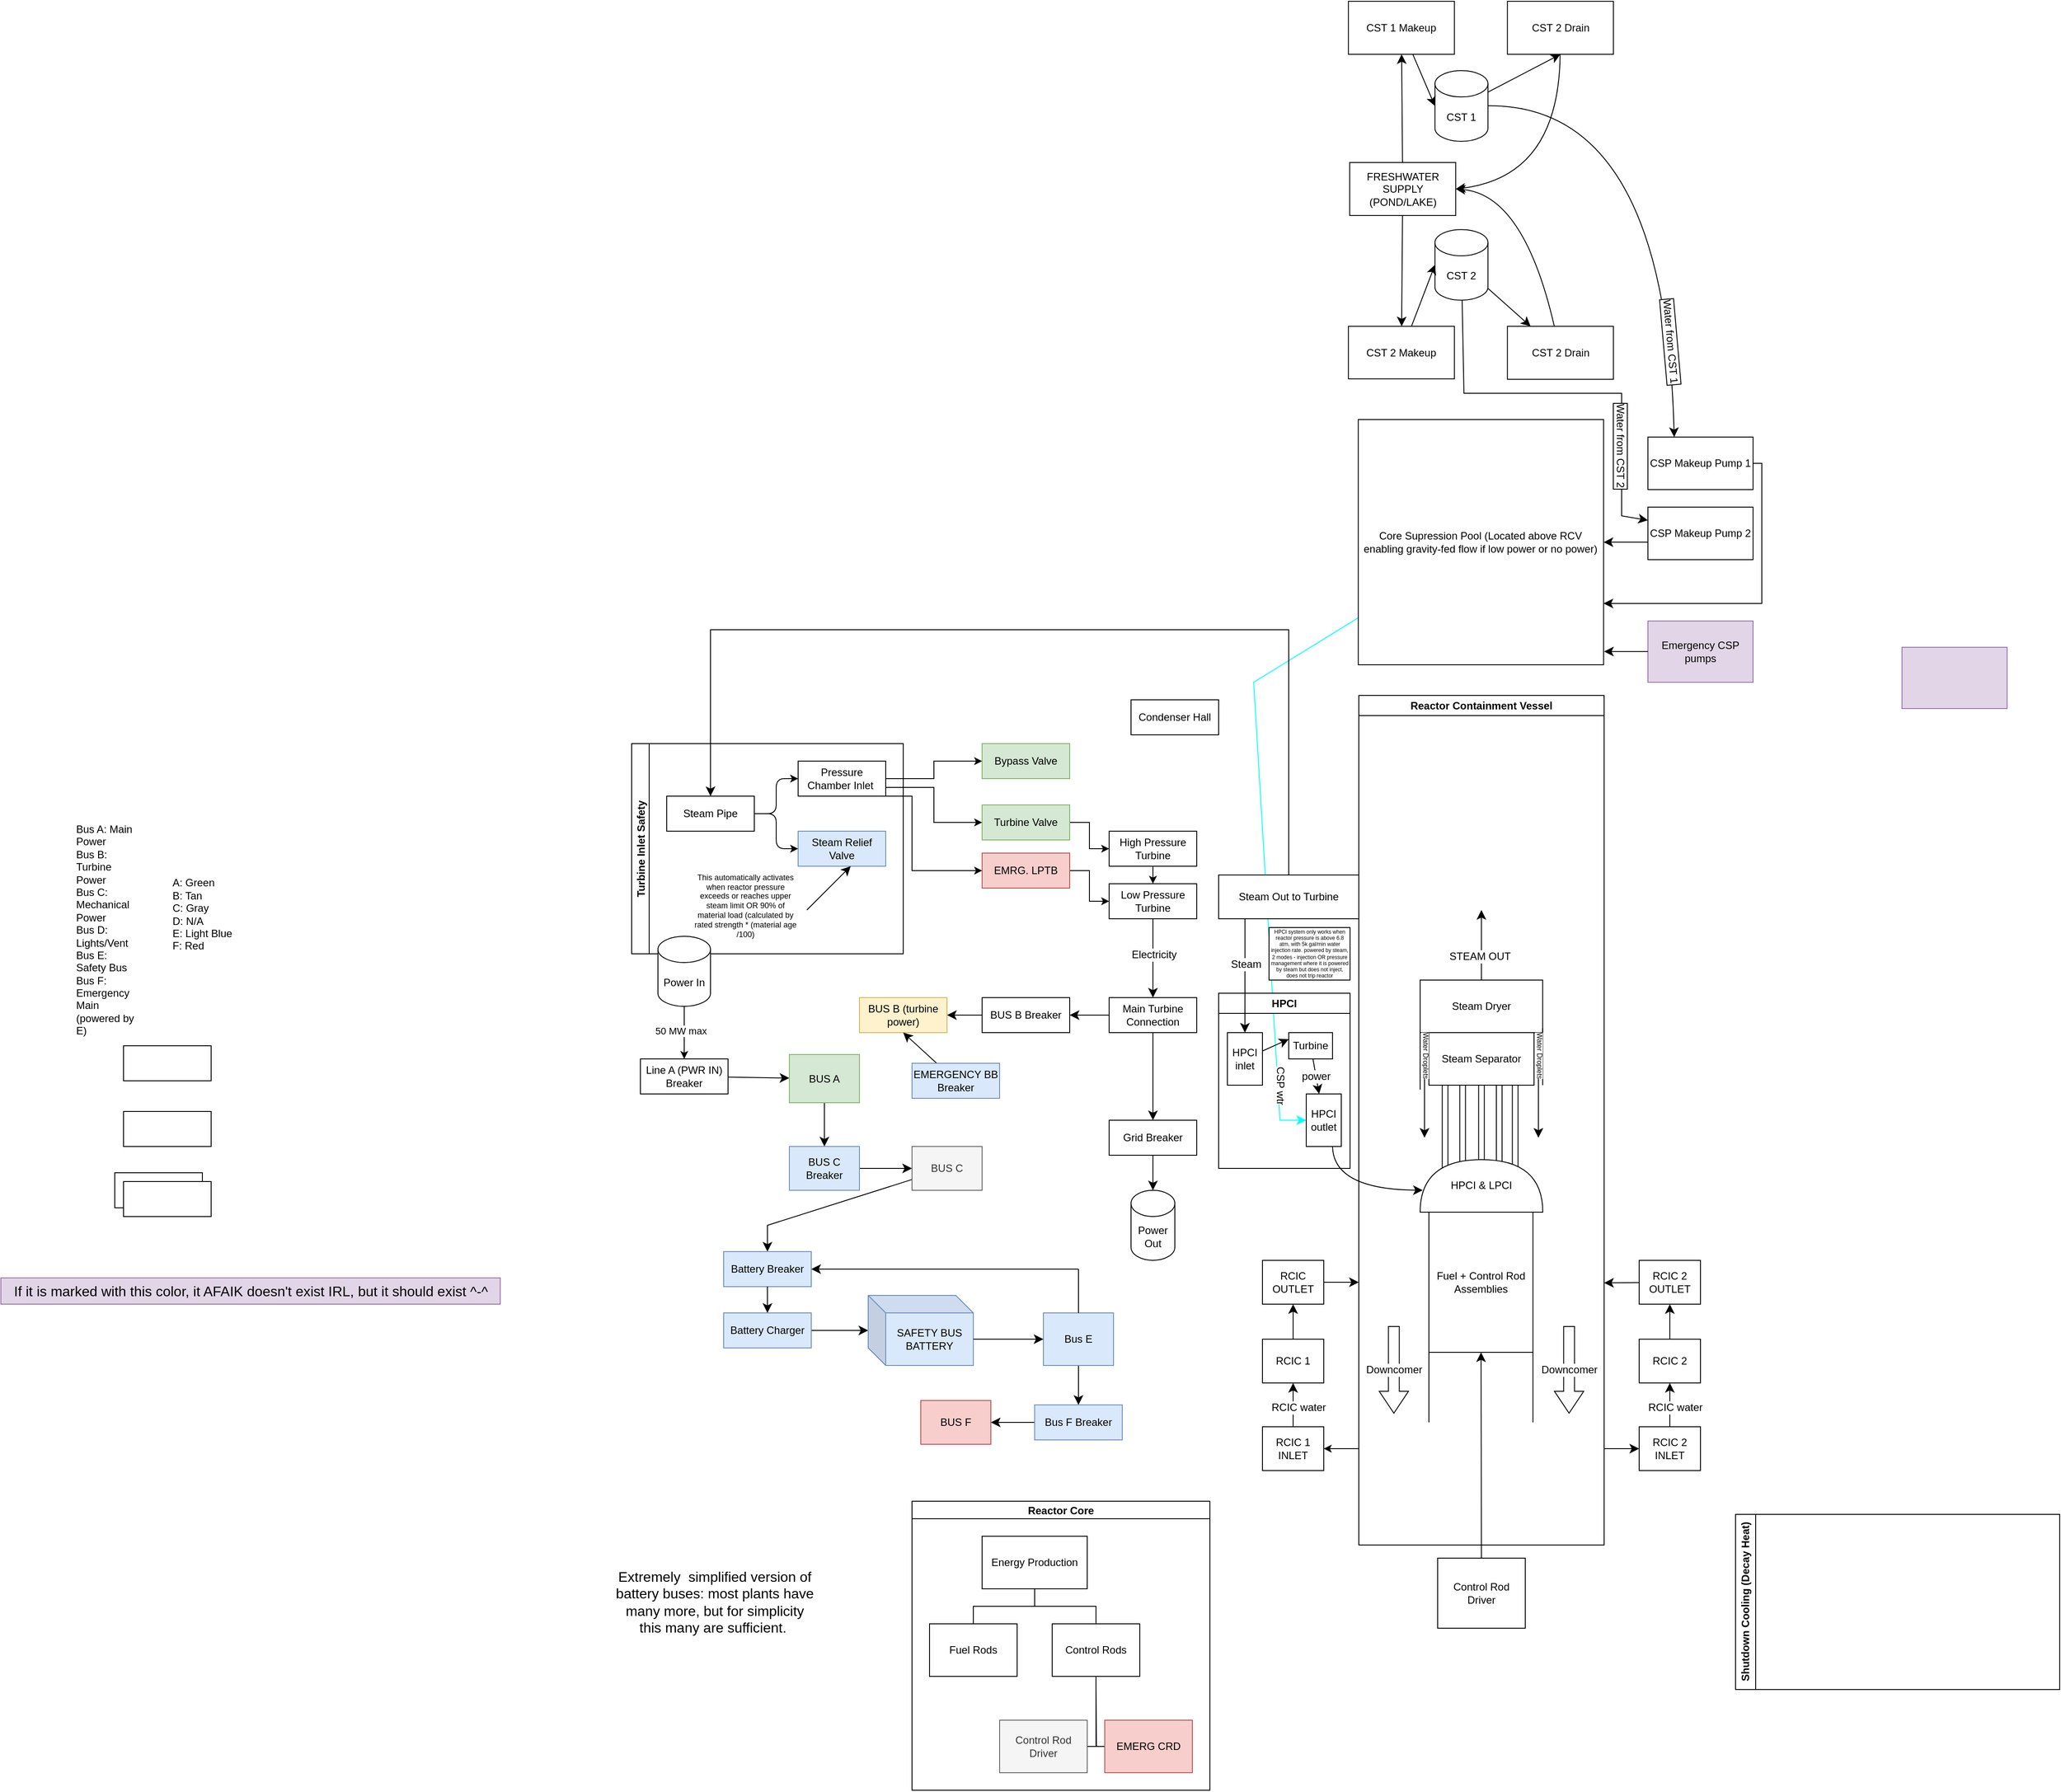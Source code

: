 <mxfile version="26.0.16" pages="3">
  <diagram name="Main Reactor Diagram" id="zCzkAe-QQenKXRkLdghB">
    <mxGraphModel dx="768" dy="1735" grid="1" gridSize="10" guides="1" tooltips="1" connect="1" arrows="1" fold="1" page="1" pageScale="1" pageWidth="850" pageHeight="1100" math="0" shadow="0">
      <root>
        <mxCell id="0" />
        <mxCell id="1" parent="0" />
        <mxCell id="KEScihgmW8gV4-IKPjgC-131" value="CSP wtr" style="edgeStyle=none;curved=0;rounded=0;orthogonalLoop=1;jettySize=auto;html=1;fontSize=12;startSize=8;endSize=8;entryX=0;entryY=0.5;entryDx=0;entryDy=0;textDirection=vertical-lr;strokeColor=#00FFFF;" parent="1" source="KEScihgmW8gV4-IKPjgC-120" target="KEScihgmW8gV4-IKPjgC-59" edge="1">
          <mxGeometry x="0.792" y="2" relative="1" as="geometry">
            <mxPoint x="1490" y="640" as="targetPoint" />
            <Array as="points">
              <mxPoint x="1440" y="140" />
              <mxPoint x="1470" y="640" />
            </Array>
            <mxPoint as="offset" />
          </mxGeometry>
        </mxCell>
        <mxCell id="KEScihgmW8gV4-IKPjgC-98" value="" style="rounded=0;whiteSpace=wrap;html=1;rotation=90;" parent="1" vertex="1">
          <mxGeometry x="1660.57" y="635.81" width="119.38" height="6.5" as="geometry" />
        </mxCell>
        <mxCell id="eMSMq50HMb5_UuFWrkmo-40" value="Turbine Inlet Safety" style="swimlane;startSize=20;horizontal=0;childLayout=treeLayout;horizontalTree=1;sortEdges=1;resizable=0;containerType=tree;fontSize=12;" parent="1" vertex="1">
          <mxGeometry x="730" y="210" width="310" height="240" as="geometry" />
        </mxCell>
        <mxCell id="eMSMq50HMb5_UuFWrkmo-41" value="Steam Pipe" style="whiteSpace=wrap;html=1;" parent="eMSMq50HMb5_UuFWrkmo-40" vertex="1">
          <mxGeometry x="40" y="60" width="100" height="40" as="geometry" />
        </mxCell>
        <mxCell id="eMSMq50HMb5_UuFWrkmo-42" value="Pressure Chamber Inlet&amp;nbsp;" style="whiteSpace=wrap;html=1;" parent="eMSMq50HMb5_UuFWrkmo-40" vertex="1">
          <mxGeometry x="190" y="20" width="100" height="40" as="geometry" />
        </mxCell>
        <mxCell id="eMSMq50HMb5_UuFWrkmo-43" value="" style="edgeStyle=elbowEdgeStyle;elbow=horizontal;html=1;rounded=1;curved=0;sourcePerimeterSpacing=0;targetPerimeterSpacing=0;startSize=6;endSize=6;" parent="eMSMq50HMb5_UuFWrkmo-40" source="eMSMq50HMb5_UuFWrkmo-41" target="eMSMq50HMb5_UuFWrkmo-42" edge="1">
          <mxGeometry relative="1" as="geometry" />
        </mxCell>
        <mxCell id="eMSMq50HMb5_UuFWrkmo-44" value="Steam Relief Valve" style="whiteSpace=wrap;html=1;direction=west;fillColor=#dae8fc;strokeColor=#6c8ebf;" parent="eMSMq50HMb5_UuFWrkmo-40" vertex="1">
          <mxGeometry x="190" y="100" width="100" height="40" as="geometry" />
        </mxCell>
        <mxCell id="eMSMq50HMb5_UuFWrkmo-45" value="" style="edgeStyle=elbowEdgeStyle;elbow=horizontal;html=1;rounded=1;curved=0;sourcePerimeterSpacing=0;targetPerimeterSpacing=0;startSize=6;endSize=6;" parent="eMSMq50HMb5_UuFWrkmo-40" source="eMSMq50HMb5_UuFWrkmo-41" target="eMSMq50HMb5_UuFWrkmo-44" edge="1">
          <mxGeometry relative="1" as="geometry" />
        </mxCell>
        <mxCell id="tpgMOG0Kztky4rd-EwOk-19" value="" style="endArrow=classic;html=1;rounded=0;fontSize=12;startSize=8;endSize=8;curved=1;" parent="eMSMq50HMb5_UuFWrkmo-40" edge="1">
          <mxGeometry width="50" height="50" relative="1" as="geometry">
            <mxPoint x="200" y="190" as="sourcePoint" />
            <mxPoint x="250" y="140" as="targetPoint" />
          </mxGeometry>
        </mxCell>
        <mxCell id="tpgMOG0Kztky4rd-EwOk-21" value="This automatically activates when reactor pressure exceeds or reaches upper steam limit OR 90% of material load (calculated by rated strength * (material age /100)" style="text;html=1;align=center;verticalAlign=middle;whiteSpace=wrap;rounded=0;fontSize=9;" parent="eMSMq50HMb5_UuFWrkmo-40" vertex="1">
          <mxGeometry x="70" y="150" width="120" height="70" as="geometry" />
        </mxCell>
        <mxCell id="eMSMq50HMb5_UuFWrkmo-86" value="Bypass Valve" style="rounded=0;whiteSpace=wrap;html=1;fillColor=#d5e8d4;strokeColor=#82b366;" parent="1" vertex="1">
          <mxGeometry x="1130" y="210" width="100" height="40" as="geometry" />
        </mxCell>
        <mxCell id="eMSMq50HMb5_UuFWrkmo-95" style="edgeStyle=orthogonalEdgeStyle;rounded=0;orthogonalLoop=1;jettySize=auto;html=1;entryX=0;entryY=0.5;entryDx=0;entryDy=0;" parent="1" source="eMSMq50HMb5_UuFWrkmo-87" target="eMSMq50HMb5_UuFWrkmo-88" edge="1">
          <mxGeometry relative="1" as="geometry" />
        </mxCell>
        <mxCell id="eMSMq50HMb5_UuFWrkmo-87" value="Turbine Valve" style="rounded=0;whiteSpace=wrap;html=1;fillColor=#d5e8d4;strokeColor=#82b366;" parent="1" vertex="1">
          <mxGeometry x="1130" y="280" width="100" height="40" as="geometry" />
        </mxCell>
        <mxCell id="eMSMq50HMb5_UuFWrkmo-96" style="edgeStyle=orthogonalEdgeStyle;rounded=0;orthogonalLoop=1;jettySize=auto;html=1;" parent="1" source="eMSMq50HMb5_UuFWrkmo-88" target="eMSMq50HMb5_UuFWrkmo-89" edge="1">
          <mxGeometry relative="1" as="geometry" />
        </mxCell>
        <mxCell id="eMSMq50HMb5_UuFWrkmo-88" value="High Pressure Turbine" style="rounded=0;whiteSpace=wrap;html=1;" parent="1" vertex="1">
          <mxGeometry x="1275" y="310" width="100" height="40" as="geometry" />
        </mxCell>
        <mxCell id="PO8NwpthnNpt99JutL5l-3" style="edgeStyle=none;curved=1;rounded=0;orthogonalLoop=1;jettySize=auto;html=1;fontSize=12;startSize=8;endSize=8;" parent="1" source="eMSMq50HMb5_UuFWrkmo-89" target="eMSMq50HMb5_UuFWrkmo-110" edge="1">
          <mxGeometry relative="1" as="geometry" />
        </mxCell>
        <mxCell id="PO8NwpthnNpt99JutL5l-4" value="Electricity" style="edgeLabel;html=1;align=center;verticalAlign=middle;resizable=0;points=[];fontSize=12;" parent="PO8NwpthnNpt99JutL5l-3" vertex="1" connectable="0">
          <mxGeometry x="-0.088" y="1" relative="1" as="geometry">
            <mxPoint as="offset" />
          </mxGeometry>
        </mxCell>
        <mxCell id="eMSMq50HMb5_UuFWrkmo-89" value="Low Pressure Turbine" style="rounded=0;whiteSpace=wrap;html=1;" parent="1" vertex="1">
          <mxGeometry x="1275" y="370" width="100" height="40" as="geometry" />
        </mxCell>
        <mxCell id="eMSMq50HMb5_UuFWrkmo-90" style="edgeStyle=orthogonalEdgeStyle;rounded=0;orthogonalLoop=1;jettySize=auto;html=1;entryX=0;entryY=0.5;entryDx=0;entryDy=0;" parent="1" source="eMSMq50HMb5_UuFWrkmo-42" target="eMSMq50HMb5_UuFWrkmo-86" edge="1">
          <mxGeometry relative="1" as="geometry" />
        </mxCell>
        <mxCell id="eMSMq50HMb5_UuFWrkmo-91" style="edgeStyle=orthogonalEdgeStyle;rounded=0;orthogonalLoop=1;jettySize=auto;html=1;exitX=1;exitY=0.75;exitDx=0;exitDy=0;entryX=0;entryY=0.5;entryDx=0;entryDy=0;" parent="1" source="eMSMq50HMb5_UuFWrkmo-42" target="eMSMq50HMb5_UuFWrkmo-87" edge="1">
          <mxGeometry relative="1" as="geometry" />
        </mxCell>
        <mxCell id="eMSMq50HMb5_UuFWrkmo-99" style="edgeStyle=orthogonalEdgeStyle;rounded=0;orthogonalLoop=1;jettySize=auto;html=1;entryX=0;entryY=0.5;entryDx=0;entryDy=0;" parent="1" source="eMSMq50HMb5_UuFWrkmo-97" target="eMSMq50HMb5_UuFWrkmo-89" edge="1">
          <mxGeometry relative="1" as="geometry" />
        </mxCell>
        <mxCell id="eMSMq50HMb5_UuFWrkmo-97" value="EMRG. LPTB" style="rounded=0;whiteSpace=wrap;html=1;fillColor=#f8cecc;strokeColor=#b85450;" parent="1" vertex="1">
          <mxGeometry x="1130" y="335" width="100" height="40" as="geometry" />
        </mxCell>
        <mxCell id="eMSMq50HMb5_UuFWrkmo-98" style="edgeStyle=orthogonalEdgeStyle;rounded=0;orthogonalLoop=1;jettySize=auto;html=1;exitX=1;exitY=1;exitDx=0;exitDy=0;entryX=0;entryY=0.5;entryDx=0;entryDy=0;" parent="1" source="eMSMq50HMb5_UuFWrkmo-42" target="eMSMq50HMb5_UuFWrkmo-97" edge="1">
          <mxGeometry relative="1" as="geometry">
            <Array as="points">
              <mxPoint x="1050" y="270" />
              <mxPoint x="1050" y="355" />
            </Array>
          </mxGeometry>
        </mxCell>
        <mxCell id="5qiNaghYbpfas7nE0gJH-19" style="edgeStyle=none;curved=1;rounded=0;orthogonalLoop=1;jettySize=auto;html=1;fontSize=12;startSize=8;endSize=8;" parent="1" source="eMSMq50HMb5_UuFWrkmo-110" target="5qiNaghYbpfas7nE0gJH-18" edge="1">
          <mxGeometry relative="1" as="geometry" />
        </mxCell>
        <mxCell id="tpgMOG0Kztky4rd-EwOk-17" style="edgeStyle=none;curved=1;rounded=0;orthogonalLoop=1;jettySize=auto;html=1;fontSize=12;startSize=8;endSize=8;" parent="1" source="eMSMq50HMb5_UuFWrkmo-110" target="tpgMOG0Kztky4rd-EwOk-16" edge="1">
          <mxGeometry relative="1" as="geometry" />
        </mxCell>
        <mxCell id="eMSMq50HMb5_UuFWrkmo-110" value="Main Turbine Connection" style="rounded=0;whiteSpace=wrap;html=1;" parent="1" vertex="1">
          <mxGeometry x="1275" y="500" width="100" height="40" as="geometry" />
        </mxCell>
        <mxCell id="5qiNaghYbpfas7nE0gJH-16" value="Power Out" style="shape=cylinder3;whiteSpace=wrap;html=1;boundedLbl=1;backgroundOutline=1;size=15;" parent="1" vertex="1">
          <mxGeometry x="1300" y="720" width="50" height="80" as="geometry" />
        </mxCell>
        <mxCell id="tpgMOG0Kztky4rd-EwOk-4" style="edgeStyle=orthogonalEdgeStyle;rounded=0;orthogonalLoop=1;jettySize=auto;html=1;" parent="1" source="5qiNaghYbpfas7nE0gJH-17" target="tpgMOG0Kztky4rd-EwOk-3" edge="1">
          <mxGeometry relative="1" as="geometry" />
        </mxCell>
        <mxCell id="tpgMOG0Kztky4rd-EwOk-5" value="50 MW max" style="edgeLabel;html=1;align=center;verticalAlign=middle;resizable=0;points=[];" parent="tpgMOG0Kztky4rd-EwOk-4" vertex="1" connectable="0">
          <mxGeometry x="-0.067" y="-4" relative="1" as="geometry">
            <mxPoint as="offset" />
          </mxGeometry>
        </mxCell>
        <mxCell id="5qiNaghYbpfas7nE0gJH-17" value="Power In" style="shape=cylinder3;whiteSpace=wrap;html=1;boundedLbl=1;backgroundOutline=1;size=15;" parent="1" vertex="1">
          <mxGeometry x="760" y="430" width="60" height="80" as="geometry" />
        </mxCell>
        <mxCell id="5qiNaghYbpfas7nE0gJH-20" style="edgeStyle=none;curved=1;rounded=0;orthogonalLoop=1;jettySize=auto;html=1;fontSize=12;startSize=8;endSize=8;" parent="1" source="5qiNaghYbpfas7nE0gJH-18" target="5qiNaghYbpfas7nE0gJH-16" edge="1">
          <mxGeometry relative="1" as="geometry" />
        </mxCell>
        <mxCell id="5qiNaghYbpfas7nE0gJH-18" value="Grid Breaker" style="rounded=0;whiteSpace=wrap;html=1;" parent="1" vertex="1">
          <mxGeometry x="1275" y="640" width="100" height="40" as="geometry" />
        </mxCell>
        <mxCell id="5qiNaghYbpfas7nE0gJH-22" value="Bus A: Main Power&lt;div&gt;Bus B: Turbine Power&lt;/div&gt;&lt;div&gt;Bus C:&lt;/div&gt;&lt;div&gt;Mechanical Power&lt;/div&gt;&lt;div&gt;Bus D: Lights/Vent&lt;/div&gt;&lt;div&gt;Bus E: Safety Bus&lt;/div&gt;&lt;div&gt;Bus F: Emergency Main (powered by E)&lt;/div&gt;&lt;div&gt;&lt;br&gt;&lt;/div&gt;" style="text;strokeColor=none;fillColor=none;align=left;verticalAlign=middle;spacingLeft=4;spacingRight=4;overflow=hidden;points=[[0,0.5],[1,0.5]];portConstraint=eastwest;rotatable=0;whiteSpace=wrap;html=1;" parent="1" vertex="1">
          <mxGeometry x="90" y="290" width="80" height="280" as="geometry" />
        </mxCell>
        <mxCell id="5qiNaghYbpfas7nE0gJH-23" value="A: Green&lt;div&gt;B: Tan&lt;/div&gt;&lt;div&gt;C: Gray&lt;/div&gt;&lt;div&gt;D: N/A&lt;/div&gt;&lt;div&gt;E: Light Blue&lt;/div&gt;&lt;div&gt;F: Red&lt;/div&gt;" style="text;strokeColor=none;fillColor=none;align=left;verticalAlign=middle;spacingLeft=4;spacingRight=4;overflow=hidden;points=[[0,0.5],[1,0.5]];portConstraint=eastwest;rotatable=0;whiteSpace=wrap;html=1;" parent="1" vertex="1">
          <mxGeometry x="200" y="270" width="80" height="270" as="geometry" />
        </mxCell>
        <mxCell id="tpgMOG0Kztky4rd-EwOk-13" value="" style="edgeStyle=none;curved=1;rounded=0;orthogonalLoop=1;jettySize=auto;html=1;fontSize=12;startSize=8;endSize=8;" parent="1" source="tpgMOG0Kztky4rd-EwOk-3" target="tpgMOG0Kztky4rd-EwOk-12" edge="1">
          <mxGeometry relative="1" as="geometry" />
        </mxCell>
        <mxCell id="tpgMOG0Kztky4rd-EwOk-3" value="Line A (PWR IN) Breaker" style="rounded=0;whiteSpace=wrap;html=1;" parent="1" vertex="1">
          <mxGeometry x="740" y="570" width="100" height="40" as="geometry" />
        </mxCell>
        <mxCell id="tpgMOG0Kztky4rd-EwOk-25" style="edgeStyle=none;curved=1;rounded=0;orthogonalLoop=1;jettySize=auto;html=1;fontSize=12;startSize=8;endSize=8;" parent="1" source="tpgMOG0Kztky4rd-EwOk-12" target="tpgMOG0Kztky4rd-EwOk-23" edge="1">
          <mxGeometry relative="1" as="geometry" />
        </mxCell>
        <mxCell id="tpgMOG0Kztky4rd-EwOk-12" value="BUS A" style="whiteSpace=wrap;html=1;rounded=0;fillColor=#d5e8d4;strokeColor=#82b366;" parent="1" vertex="1">
          <mxGeometry x="910" y="565" width="80" height="55" as="geometry" />
        </mxCell>
        <mxCell id="tpgMOG0Kztky4rd-EwOk-14" value="BUS B (turbine power)" style="rounded=0;whiteSpace=wrap;html=1;fillColor=#fff2cc;strokeColor=#d6b656;" parent="1" vertex="1">
          <mxGeometry x="990" y="500" width="100" height="40" as="geometry" />
        </mxCell>
        <mxCell id="tpgMOG0Kztky4rd-EwOk-18" style="edgeStyle=none;curved=1;rounded=0;orthogonalLoop=1;jettySize=auto;html=1;fontSize=12;startSize=8;endSize=8;" parent="1" source="tpgMOG0Kztky4rd-EwOk-16" target="tpgMOG0Kztky4rd-EwOk-14" edge="1">
          <mxGeometry relative="1" as="geometry" />
        </mxCell>
        <mxCell id="tpgMOG0Kztky4rd-EwOk-16" value="BUS B Breaker" style="rounded=0;whiteSpace=wrap;html=1;" parent="1" vertex="1">
          <mxGeometry x="1130" y="500" width="100" height="40" as="geometry" />
        </mxCell>
        <mxCell id="tpgMOG0Kztky4rd-EwOk-26" style="edgeStyle=none;curved=1;rounded=0;orthogonalLoop=1;jettySize=auto;html=1;fontSize=12;startSize=8;endSize=8;" parent="1" source="tpgMOG0Kztky4rd-EwOk-23" target="tpgMOG0Kztky4rd-EwOk-24" edge="1">
          <mxGeometry relative="1" as="geometry" />
        </mxCell>
        <mxCell id="tpgMOG0Kztky4rd-EwOk-23" value="BUS C Breaker" style="whiteSpace=wrap;html=1;rounded=0;fillColor=#dae8fc;strokeColor=#6c8ebf;" parent="1" vertex="1">
          <mxGeometry x="910" y="670" width="80" height="50" as="geometry" />
        </mxCell>
        <mxCell id="tpgMOG0Kztky4rd-EwOk-49" style="edgeStyle=none;curved=0;rounded=0;orthogonalLoop=1;jettySize=auto;html=1;entryX=0.5;entryY=0;entryDx=0;entryDy=0;fontSize=12;startSize=8;endSize=8;" parent="1" source="tpgMOG0Kztky4rd-EwOk-24" target="tpgMOG0Kztky4rd-EwOk-35" edge="1">
          <mxGeometry relative="1" as="geometry">
            <Array as="points">
              <mxPoint x="885" y="760" />
            </Array>
          </mxGeometry>
        </mxCell>
        <mxCell id="tpgMOG0Kztky4rd-EwOk-24" value="BUS C" style="whiteSpace=wrap;html=1;rounded=0;fillColor=#f5f5f5;fontColor=#333333;strokeColor=#666666;" parent="1" vertex="1">
          <mxGeometry x="1050" y="670" width="80" height="50" as="geometry" />
        </mxCell>
        <mxCell id="tpgMOG0Kztky4rd-EwOk-29" style="edgeStyle=none;curved=1;rounded=0;orthogonalLoop=1;jettySize=auto;html=1;entryX=0.5;entryY=1;entryDx=0;entryDy=0;fontSize=12;startSize=8;endSize=8;" parent="1" source="tpgMOG0Kztky4rd-EwOk-27" target="tpgMOG0Kztky4rd-EwOk-14" edge="1">
          <mxGeometry relative="1" as="geometry" />
        </mxCell>
        <mxCell id="tpgMOG0Kztky4rd-EwOk-27" value="EMERGENCY BB Breaker" style="rounded=0;whiteSpace=wrap;html=1;fillColor=#dae8fc;strokeColor=#6c8ebf;" parent="1" vertex="1">
          <mxGeometry x="1050" y="575" width="100" height="40" as="geometry" />
        </mxCell>
        <mxCell id="tpgMOG0Kztky4rd-EwOk-32" style="edgeStyle=none;curved=1;rounded=0;orthogonalLoop=1;jettySize=auto;html=1;fontSize=12;startSize=8;endSize=8;" parent="1" source="tpgMOG0Kztky4rd-EwOk-30" target="tpgMOG0Kztky4rd-EwOk-31" edge="1">
          <mxGeometry relative="1" as="geometry" />
        </mxCell>
        <mxCell id="tpgMOG0Kztky4rd-EwOk-30" value="Battery Charger" style="rounded=0;whiteSpace=wrap;html=1;fillColor=#dae8fc;strokeColor=#6c8ebf;" parent="1" vertex="1">
          <mxGeometry x="835" y="860" width="100" height="40" as="geometry" />
        </mxCell>
        <mxCell id="tpgMOG0Kztky4rd-EwOk-31" value="SAFETY BUS BATTERY" style="shape=cube;whiteSpace=wrap;html=1;boundedLbl=1;backgroundOutline=1;darkOpacity=0.05;darkOpacity2=0.1;fillColor=#dae8fc;strokeColor=#6c8ebf;" parent="1" vertex="1">
          <mxGeometry x="1000" y="840" width="120" height="80" as="geometry" />
        </mxCell>
        <mxCell id="tpgMOG0Kztky4rd-EwOk-35" value="Battery Breaker" style="rounded=0;whiteSpace=wrap;html=1;fillColor=#dae8fc;strokeColor=#6c8ebf;" parent="1" vertex="1">
          <mxGeometry x="835" y="790" width="100" height="40" as="geometry" />
        </mxCell>
        <mxCell id="tpgMOG0Kztky4rd-EwOk-36" value="" style="endArrow=classic;html=1;rounded=0;fontSize=12;startSize=8;endSize=8;curved=1;exitX=0.5;exitY=1;exitDx=0;exitDy=0;entryX=0.5;entryY=0;entryDx=0;entryDy=0;" parent="1" source="tpgMOG0Kztky4rd-EwOk-35" target="tpgMOG0Kztky4rd-EwOk-30" edge="1">
          <mxGeometry width="50" height="50" relative="1" as="geometry">
            <mxPoint x="740" y="900" as="sourcePoint" />
            <mxPoint x="790" y="850" as="targetPoint" />
          </mxGeometry>
        </mxCell>
        <mxCell id="tpgMOG0Kztky4rd-EwOk-46" style="edgeStyle=none;curved=1;rounded=0;orthogonalLoop=1;jettySize=auto;html=1;fontSize=12;startSize=8;endSize=8;" parent="1" source="tpgMOG0Kztky4rd-EwOk-37" target="tpgMOG0Kztky4rd-EwOk-45" edge="1">
          <mxGeometry relative="1" as="geometry" />
        </mxCell>
        <mxCell id="tpgMOG0Kztky4rd-EwOk-37" value="Bus E" style="whiteSpace=wrap;html=1;rounded=0;fillColor=#dae8fc;strokeColor=#6c8ebf;" parent="1" vertex="1">
          <mxGeometry x="1200" y="860" width="80" height="60" as="geometry" />
        </mxCell>
        <mxCell id="tpgMOG0Kztky4rd-EwOk-38" style="edgeStyle=none;curved=1;rounded=0;orthogonalLoop=1;jettySize=auto;html=1;entryX=0;entryY=0.5;entryDx=0;entryDy=0;fontSize=12;startSize=8;endSize=8;exitX=0;exitY=0;exitDx=120.0;exitDy=50;exitPerimeter=0;" parent="1" source="tpgMOG0Kztky4rd-EwOk-31" target="tpgMOG0Kztky4rd-EwOk-37" edge="1">
          <mxGeometry relative="1" as="geometry">
            <mxPoint x="1110" y="1010.71" as="sourcePoint" />
            <mxPoint x="1206.96" y="1010.0" as="targetPoint" />
          </mxGeometry>
        </mxCell>
        <mxCell id="tpgMOG0Kztky4rd-EwOk-42" value="" style="group;" parent="1" vertex="1" connectable="0">
          <mxGeometry x="1240" y="810" as="geometry" />
        </mxCell>
        <mxCell id="tpgMOG0Kztky4rd-EwOk-41" style="edgeStyle=none;curved=1;rounded=0;orthogonalLoop=1;jettySize=auto;html=1;fontSize=12;startSize=8;endSize=8;endArrow=none;endFill=0;" parent="tpgMOG0Kztky4rd-EwOk-42" source="tpgMOG0Kztky4rd-EwOk-37" edge="1">
          <mxGeometry relative="1" as="geometry">
            <mxPoint as="targetPoint" />
          </mxGeometry>
        </mxCell>
        <mxCell id="tpgMOG0Kztky4rd-EwOk-40" value="" style="endArrow=classic;html=1;rounded=0;fontSize=12;startSize=8;endSize=8;curved=1;entryX=1;entryY=0.5;entryDx=0;entryDy=0;" parent="tpgMOG0Kztky4rd-EwOk-42" target="tpgMOG0Kztky4rd-EwOk-35" edge="1">
          <mxGeometry width="50" height="50" relative="1" as="geometry">
            <mxPoint as="sourcePoint" />
            <mxPoint x="-10" y="-10" as="targetPoint" />
          </mxGeometry>
        </mxCell>
        <mxCell id="tpgMOG0Kztky4rd-EwOk-43" value="BUS F" style="whiteSpace=wrap;html=1;rounded=0;fillColor=#f8cecc;strokeColor=#b85450;" parent="1" vertex="1">
          <mxGeometry x="1060" y="960" width="80" height="50" as="geometry" />
        </mxCell>
        <mxCell id="tpgMOG0Kztky4rd-EwOk-47" style="edgeStyle=none;curved=1;rounded=0;orthogonalLoop=1;jettySize=auto;html=1;fontSize=12;startSize=8;endSize=8;" parent="1" source="tpgMOG0Kztky4rd-EwOk-45" target="tpgMOG0Kztky4rd-EwOk-43" edge="1">
          <mxGeometry relative="1" as="geometry" />
        </mxCell>
        <mxCell id="tpgMOG0Kztky4rd-EwOk-45" value="Bus F Breaker" style="rounded=0;whiteSpace=wrap;html=1;fillColor=#dae8fc;strokeColor=#6c8ebf;" parent="1" vertex="1">
          <mxGeometry x="1190" y="965" width="100" height="40" as="geometry" />
        </mxCell>
        <mxCell id="tpgMOG0Kztky4rd-EwOk-52" value="Condenser Hall" style="rounded=0;whiteSpace=wrap;html=1;" parent="1" vertex="1">
          <mxGeometry x="1300" y="160" width="100" height="40" as="geometry" />
        </mxCell>
        <mxCell id="wxt0_Q9f4nGSUfQLP3tp-2" value="" style="rounded=0;whiteSpace=wrap;html=1;" parent="1" vertex="1">
          <mxGeometry x="140" y="700" width="100" height="40" as="geometry" />
        </mxCell>
        <mxCell id="wxt0_Q9f4nGSUfQLP3tp-3" value="" style="rounded=0;whiteSpace=wrap;html=1;" parent="1" vertex="1">
          <mxGeometry x="150" y="630" width="100" height="40" as="geometry" />
        </mxCell>
        <mxCell id="wxt0_Q9f4nGSUfQLP3tp-4" value="" style="rounded=0;whiteSpace=wrap;html=1;" parent="1" vertex="1">
          <mxGeometry x="150" y="555" width="100" height="40" as="geometry" />
        </mxCell>
        <mxCell id="6rTAJGrIADEqD6MdZbD7-1" value="" style="rounded=0;whiteSpace=wrap;html=1;" parent="1" vertex="1">
          <mxGeometry x="150" y="710" width="100" height="40" as="geometry" />
        </mxCell>
        <mxCell id="6rTAJGrIADEqD6MdZbD7-5" style="edgeStyle=none;curved=1;rounded=0;orthogonalLoop=1;jettySize=auto;html=1;fontSize=12;startSize=8;endSize=8;" parent="1" source="6rTAJGrIADEqD6MdZbD7-4" target="6rTAJGrIADEqD6MdZbD7-2" edge="1">
          <mxGeometry relative="1" as="geometry" />
        </mxCell>
        <mxCell id="6rTAJGrIADEqD6MdZbD7-4" value="Control Rod Driver" style="rounded=0;whiteSpace=wrap;html=1;" parent="1" vertex="1">
          <mxGeometry x="1650" y="1140" width="100" height="80" as="geometry" />
        </mxCell>
        <mxCell id="6rTAJGrIADEqD6MdZbD7-6" value="" style="group;" parent="1" vertex="1" connectable="0">
          <mxGeometry x="1050" y="1075" width="340" height="330" as="geometry" />
        </mxCell>
        <mxCell id="eMSMq50HMb5_UuFWrkmo-5" value="Reactor Core" style="swimlane;startSize=20;horizontal=1;containerType=tree;newEdgeStyle={&quot;edgeStyle&quot;:&quot;elbowEdgeStyle&quot;,&quot;startArrow&quot;:&quot;none&quot;,&quot;endArrow&quot;:&quot;none&quot;};snapToPoint=0;" parent="6rTAJGrIADEqD6MdZbD7-6" vertex="1">
          <mxGeometry width="340" height="330" as="geometry" />
        </mxCell>
        <mxCell id="eMSMq50HMb5_UuFWrkmo-6" value="" style="edgeStyle=elbowEdgeStyle;elbow=vertical;sourcePerimeterSpacing=0;targetPerimeterSpacing=0;startArrow=none;endArrow=none;rounded=0;curved=0;snapToPoint=0;" parent="eMSMq50HMb5_UuFWrkmo-5" source="eMSMq50HMb5_UuFWrkmo-8" target="eMSMq50HMb5_UuFWrkmo-9" edge="1">
          <mxGeometry relative="1" as="geometry" />
        </mxCell>
        <mxCell id="eMSMq50HMb5_UuFWrkmo-7" value="" style="edgeStyle=elbowEdgeStyle;elbow=vertical;sourcePerimeterSpacing=0;targetPerimeterSpacing=0;startArrow=none;endArrow=none;rounded=0;curved=0;snapToPoint=0;" parent="eMSMq50HMb5_UuFWrkmo-5" source="eMSMq50HMb5_UuFWrkmo-8" target="eMSMq50HMb5_UuFWrkmo-10" edge="1">
          <mxGeometry relative="1" as="geometry" />
        </mxCell>
        <UserObject label="Energy Production" treeRoot="1" id="eMSMq50HMb5_UuFWrkmo-8">
          <mxCell style="whiteSpace=wrap;html=1;align=center;treeFolding=1;treeMoving=1;newEdgeStyle={&quot;edgeStyle&quot;:&quot;elbowEdgeStyle&quot;,&quot;startArrow&quot;:&quot;none&quot;,&quot;endArrow&quot;:&quot;none&quot;};snapToPoint=0;" parent="eMSMq50HMb5_UuFWrkmo-5" vertex="1">
            <mxGeometry x="80" y="40" width="120" height="60" as="geometry" />
          </mxCell>
        </UserObject>
        <mxCell id="eMSMq50HMb5_UuFWrkmo-9" value="Fuel Rods" style="whiteSpace=wrap;html=1;align=center;verticalAlign=middle;treeFolding=1;treeMoving=1;newEdgeStyle={&quot;edgeStyle&quot;:&quot;elbowEdgeStyle&quot;,&quot;startArrow&quot;:&quot;none&quot;,&quot;endArrow&quot;:&quot;none&quot;};snapToPoint=0;" parent="eMSMq50HMb5_UuFWrkmo-5" vertex="1">
          <mxGeometry x="20" y="140" width="100" height="60" as="geometry" />
        </mxCell>
        <mxCell id="eMSMq50HMb5_UuFWrkmo-10" value="Control Rods" style="whiteSpace=wrap;html=1;align=center;verticalAlign=middle;treeFolding=1;treeMoving=1;newEdgeStyle={&quot;edgeStyle&quot;:&quot;elbowEdgeStyle&quot;,&quot;startArrow&quot;:&quot;none&quot;,&quot;endArrow&quot;:&quot;none&quot;};snapToPoint=0;" parent="eMSMq50HMb5_UuFWrkmo-5" vertex="1">
          <mxGeometry x="160" y="140" width="100" height="60" as="geometry" />
        </mxCell>
        <mxCell id="eMSMq50HMb5_UuFWrkmo-11" value="" style="edgeStyle=orthogonalEdgeStyle;sourcePerimeterSpacing=0;targetPerimeterSpacing=0;startArrow=none;endArrow=none;rounded=0;targetPortConstraint=eastwest;sourcePortConstraint=northsouth;curved=0;rounded=0;snapToPoint=0;" parent="6rTAJGrIADEqD6MdZbD7-6" target="eMSMq50HMb5_UuFWrkmo-13" edge="1">
          <mxGeometry relative="1" as="geometry">
            <mxPoint x="210" y="210" as="sourcePoint" />
          </mxGeometry>
        </mxCell>
        <mxCell id="eMSMq50HMb5_UuFWrkmo-12" value="" style="edgeStyle=orthogonalEdgeStyle;sourcePerimeterSpacing=0;targetPerimeterSpacing=0;startArrow=none;endArrow=none;rounded=0;targetPortConstraint=eastwest;sourcePortConstraint=northsouth;curved=0;rounded=0;exitX=0.5;exitY=1;exitDx=0;exitDy=0;snapToPoint=0;" parent="6rTAJGrIADEqD6MdZbD7-6" source="eMSMq50HMb5_UuFWrkmo-10" target="eMSMq50HMb5_UuFWrkmo-14" edge="1">
          <mxGeometry relative="1" as="geometry">
            <mxPoint x="210" y="210" as="sourcePoint" />
          </mxGeometry>
        </mxCell>
        <mxCell id="eMSMq50HMb5_UuFWrkmo-13" value="Control Rod Driver" style="whiteSpace=wrap;html=1;align=center;verticalAlign=middle;treeFolding=1;treeMoving=1;snapToPoint=0;fillColor=#f5f5f5;fontColor=#333333;strokeColor=#666666;" parent="6rTAJGrIADEqD6MdZbD7-6" vertex="1">
          <mxGeometry x="100" y="250" width="100" height="60" as="geometry" />
        </mxCell>
        <mxCell id="eMSMq50HMb5_UuFWrkmo-14" value="EMERG CRD" style="whiteSpace=wrap;html=1;align=center;verticalAlign=middle;treeFolding=1;treeMoving=1;snapToPoint=0;fillColor=#f8cecc;strokeColor=#b85450;" parent="6rTAJGrIADEqD6MdZbD7-6" vertex="1">
          <mxGeometry x="220" y="250" width="100" height="60" as="geometry" />
        </mxCell>
        <mxCell id="KEScihgmW8gV4-IKPjgC-7" style="edgeStyle=none;curved=1;rounded=0;orthogonalLoop=1;jettySize=auto;html=1;fontSize=12;endArrow=none;endFill=0;startArrow=classic;startFill=1;" parent="1" source="KEScihgmW8gV4-IKPjgC-1" edge="1">
          <mxGeometry relative="1" as="geometry">
            <mxPoint x="1560" y="1015" as="targetPoint" />
          </mxGeometry>
        </mxCell>
        <mxCell id="KEScihgmW8gV4-IKPjgC-4" style="edgeStyle=none;curved=1;rounded=0;orthogonalLoop=1;jettySize=auto;html=1;fontSize=12;startSize=8;endSize=8;" parent="1" source="KEScihgmW8gV4-IKPjgC-3" edge="1">
          <mxGeometry relative="1" as="geometry">
            <mxPoint x="1560" y="825" as="targetPoint" />
          </mxGeometry>
        </mxCell>
        <mxCell id="KEScihgmW8gV4-IKPjgC-23" value="" style="group;" parent="1" vertex="1" connectable="0">
          <mxGeometry x="1450" y="800" width="70" height="240" as="geometry" />
        </mxCell>
        <mxCell id="KEScihgmW8gV4-IKPjgC-6" style="edgeStyle=none;curved=1;rounded=0;orthogonalLoop=1;jettySize=auto;html=1;entryX=0.5;entryY=1;entryDx=0;entryDy=0;fontSize=12;startSize=8;endSize=8;" parent="KEScihgmW8gV4-IKPjgC-23" source="KEScihgmW8gV4-IKPjgC-1" target="KEScihgmW8gV4-IKPjgC-2" edge="1">
          <mxGeometry relative="1" as="geometry">
            <Array as="points">
              <mxPoint x="35" y="160" />
            </Array>
          </mxGeometry>
        </mxCell>
        <mxCell id="KEScihgmW8gV4-IKPjgC-24" value="RCIC water" style="edgeLabel;html=1;align=center;verticalAlign=middle;resizable=0;points=[];fontSize=12;" parent="KEScihgmW8gV4-IKPjgC-6" vertex="1" connectable="0">
          <mxGeometry x="-0.114" y="-6" relative="1" as="geometry">
            <mxPoint as="offset" />
          </mxGeometry>
        </mxCell>
        <mxCell id="KEScihgmW8gV4-IKPjgC-1" value="RCIC 1 INLET" style="rounded=0;whiteSpace=wrap;html=1;" parent="KEScihgmW8gV4-IKPjgC-23" vertex="1">
          <mxGeometry y="190" width="70" height="50" as="geometry" />
        </mxCell>
        <mxCell id="KEScihgmW8gV4-IKPjgC-5" style="edgeStyle=none;curved=1;rounded=0;orthogonalLoop=1;jettySize=auto;html=1;entryX=0.5;entryY=1;entryDx=0;entryDy=0;fontSize=12;startSize=8;endSize=8;" parent="KEScihgmW8gV4-IKPjgC-23" source="KEScihgmW8gV4-IKPjgC-2" target="KEScihgmW8gV4-IKPjgC-3" edge="1">
          <mxGeometry relative="1" as="geometry" />
        </mxCell>
        <mxCell id="KEScihgmW8gV4-IKPjgC-2" value="RCIC 1" style="rounded=0;whiteSpace=wrap;html=1;" parent="KEScihgmW8gV4-IKPjgC-23" vertex="1">
          <mxGeometry y="90" width="70" height="50" as="geometry" />
        </mxCell>
        <mxCell id="KEScihgmW8gV4-IKPjgC-3" value="RCIC OUTLET" style="rounded=0;whiteSpace=wrap;html=1;" parent="KEScihgmW8gV4-IKPjgC-23" vertex="1">
          <mxGeometry width="70" height="50" as="geometry" />
        </mxCell>
        <mxCell id="KEScihgmW8gV4-IKPjgC-33" style="edgeStyle=none;curved=1;rounded=0;orthogonalLoop=1;jettySize=auto;html=1;fontSize=12;startSize=8;endSize=8;startArrow=classic;startFill=1;endArrow=none;endFill=0;" parent="1" source="KEScihgmW8gV4-IKPjgC-28" edge="1">
          <mxGeometry relative="1" as="geometry">
            <mxPoint x="1840" y="1015" as="targetPoint" />
          </mxGeometry>
        </mxCell>
        <mxCell id="KEScihgmW8gV4-IKPjgC-32" style="edgeStyle=none;curved=1;rounded=0;orthogonalLoop=1;jettySize=auto;html=1;fontSize=12;startSize=8;endSize=8;" parent="1" source="KEScihgmW8gV4-IKPjgC-31" edge="1">
          <mxGeometry relative="1" as="geometry">
            <mxPoint x="1840" y="825.691" as="targetPoint" />
          </mxGeometry>
        </mxCell>
        <mxCell id="KEScihgmW8gV4-IKPjgC-37" value="Shutdown Cooling (Decay Heat)" style="swimlane;horizontal=0;whiteSpace=wrap;html=1;" parent="1" vertex="1">
          <mxGeometry x="1990" y="1090" width="370" height="200" as="geometry" />
        </mxCell>
        <mxCell id="KEScihgmW8gV4-IKPjgC-38" value="" style="group;flipV=0;" parent="1" vertex="1" connectable="0">
          <mxGeometry x="1880" y="800" width="70" height="240" as="geometry" />
        </mxCell>
        <mxCell id="KEScihgmW8gV4-IKPjgC-26" style="edgeStyle=none;curved=1;rounded=0;orthogonalLoop=1;jettySize=auto;html=1;entryX=0.5;entryY=1;entryDx=0;entryDy=0;fontSize=12;startSize=8;endSize=8;" parent="KEScihgmW8gV4-IKPjgC-38" source="KEScihgmW8gV4-IKPjgC-28" target="KEScihgmW8gV4-IKPjgC-30" edge="1">
          <mxGeometry relative="1" as="geometry">
            <Array as="points">
              <mxPoint x="35" y="160" />
            </Array>
          </mxGeometry>
        </mxCell>
        <mxCell id="KEScihgmW8gV4-IKPjgC-27" value="RCIC water" style="edgeLabel;html=1;align=center;verticalAlign=middle;resizable=0;points=[];fontSize=12;" parent="KEScihgmW8gV4-IKPjgC-26" vertex="1" connectable="0">
          <mxGeometry x="-0.114" y="-6" relative="1" as="geometry">
            <mxPoint as="offset" />
          </mxGeometry>
        </mxCell>
        <mxCell id="KEScihgmW8gV4-IKPjgC-28" value="RCIC 2 INLET" style="rounded=0;whiteSpace=wrap;html=1;" parent="KEScihgmW8gV4-IKPjgC-38" vertex="1">
          <mxGeometry y="190" width="70" height="50" as="geometry" />
        </mxCell>
        <mxCell id="KEScihgmW8gV4-IKPjgC-29" style="edgeStyle=none;curved=1;rounded=0;orthogonalLoop=1;jettySize=auto;html=1;entryX=0.5;entryY=1;entryDx=0;entryDy=0;fontSize=12;startSize=8;endSize=8;" parent="KEScihgmW8gV4-IKPjgC-38" source="KEScihgmW8gV4-IKPjgC-30" target="KEScihgmW8gV4-IKPjgC-31" edge="1">
          <mxGeometry relative="1" as="geometry" />
        </mxCell>
        <mxCell id="KEScihgmW8gV4-IKPjgC-30" value="RCIC 2" style="rounded=0;whiteSpace=wrap;html=1;" parent="KEScihgmW8gV4-IKPjgC-38" vertex="1">
          <mxGeometry y="90" width="70" height="50" as="geometry" />
        </mxCell>
        <mxCell id="KEScihgmW8gV4-IKPjgC-31" value="RCIC 2 OUTLET" style="rounded=0;whiteSpace=wrap;html=1;" parent="KEScihgmW8gV4-IKPjgC-38" vertex="1">
          <mxGeometry width="70" height="50" as="geometry" />
        </mxCell>
        <mxCell id="KEScihgmW8gV4-IKPjgC-52" value="HPCI" style="swimlane;whiteSpace=wrap;html=1;startSize=23;" parent="1" vertex="1">
          <mxGeometry x="1400" y="495" width="150" height="200" as="geometry" />
        </mxCell>
        <mxCell id="KEScihgmW8gV4-IKPjgC-117" style="edgeStyle=none;curved=1;rounded=0;orthogonalLoop=1;jettySize=auto;html=1;entryX=0;entryY=0.25;entryDx=0;entryDy=0;fontSize=12;startSize=8;endSize=8;" parent="1" source="KEScihgmW8gV4-IKPjgC-57" target="KEScihgmW8gV4-IKPjgC-58" edge="1">
          <mxGeometry relative="1" as="geometry" />
        </mxCell>
        <mxCell id="KEScihgmW8gV4-IKPjgC-118" value="power" style="edgeStyle=none;curved=1;rounded=0;orthogonalLoop=1;jettySize=auto;html=1;fontSize=12;startSize=8;endSize=8;" parent="1" source="KEScihgmW8gV4-IKPjgC-58" target="KEScihgmW8gV4-IKPjgC-59" edge="1">
          <mxGeometry relative="1" as="geometry" />
        </mxCell>
        <mxCell id="KEScihgmW8gV4-IKPjgC-58" value="Turbine" style="rounded=0;whiteSpace=wrap;html=1;" parent="1" vertex="1">
          <mxGeometry x="1480" y="540" width="50" height="30" as="geometry" />
        </mxCell>
        <mxCell id="wxt0_Q9f4nGSUfQLP3tp-6" value="Reactor Containment Vessel" style="swimlane;whiteSpace=wrap;html=1;movable=1;resizable=1;rotatable=1;deletable=1;editable=1;locked=0;connectable=1;container=0;" parent="1" vertex="1">
          <mxGeometry x="1560" y="155" width="280" height="970" as="geometry" />
        </mxCell>
        <mxCell id="KEScihgmW8gV4-IKPjgC-97" value="" style="rounded=0;whiteSpace=wrap;html=1;rotation=90;" parent="wxt0_Q9f4nGSUfQLP3tp-6" vertex="1">
          <mxGeometry x="80.38" y="481.12" width="119.25" height="6.5" as="geometry" />
        </mxCell>
        <mxCell id="KEScihgmW8gV4-IKPjgC-96" value="" style="rounded=0;whiteSpace=wrap;html=1;rotation=90;" parent="wxt0_Q9f4nGSUfQLP3tp-6" vertex="1">
          <mxGeometry x="66.75" y="480.5" width="103.5" height="6.5" as="geometry" />
        </mxCell>
        <mxCell id="KEScihgmW8gV4-IKPjgC-71" value="" style="rounded=0;whiteSpace=wrap;html=1;rotation=90;" parent="wxt0_Q9f4nGSUfQLP3tp-6" vertex="1">
          <mxGeometry x="37.62" y="487.88" width="121.75" height="6.5" as="geometry" />
        </mxCell>
        <mxCell id="KEScihgmW8gV4-IKPjgC-133" style="edgeStyle=none;curved=1;rounded=0;orthogonalLoop=1;jettySize=auto;html=1;fontSize=12;startSize=8;endSize=8;entryX=0.417;entryY=0;entryDx=0;entryDy=0;entryPerimeter=0;" parent="wxt0_Q9f4nGSUfQLP3tp-6" edge="1">
          <mxGeometry relative="1" as="geometry">
            <mxPoint x="-30" y="514.0" as="sourcePoint" />
            <mxPoint x="73" y="564.98" as="targetPoint" />
            <Array as="points">
              <mxPoint x="-30" y="564" />
            </Array>
          </mxGeometry>
        </mxCell>
        <mxCell id="KEScihgmW8gV4-IKPjgC-99" value="" style="rounded=0;whiteSpace=wrap;html=1;rotation=90;" parent="wxt0_Q9f4nGSUfQLP3tp-6" vertex="1">
          <mxGeometry x="119.25" y="483" width="118.5" height="6.5" as="geometry" />
        </mxCell>
        <mxCell id="6rTAJGrIADEqD6MdZbD7-2" value="Fuel + Control Rod Assemblies" style="whiteSpace=wrap;html=1;" parent="1" vertex="1">
          <mxGeometry x="1640" y="745" width="118.75" height="160" as="geometry" />
        </mxCell>
        <mxCell id="KEScihgmW8gV4-IKPjgC-47" value="" style="endArrow=none;html=1;rounded=0;fontSize=12;startSize=8;endSize=8;curved=1;" parent="1" edge="1">
          <mxGeometry width="50" height="50" relative="1" as="geometry">
            <mxPoint x="1640" y="985" as="sourcePoint" />
            <mxPoint x="1640" y="905" as="targetPoint" />
          </mxGeometry>
        </mxCell>
        <mxCell id="KEScihgmW8gV4-IKPjgC-48" value="" style="endArrow=none;html=1;rounded=0;fontSize=12;startSize=8;endSize=8;curved=1;" parent="1" edge="1">
          <mxGeometry width="50" height="50" relative="1" as="geometry">
            <mxPoint x="1758.75" y="985" as="sourcePoint" />
            <mxPoint x="1758.75" y="905" as="targetPoint" />
            <Array as="points">
              <mxPoint x="1758.75" y="955" />
            </Array>
          </mxGeometry>
        </mxCell>
        <mxCell id="KEScihgmW8gV4-IKPjgC-49" value="Downcomer" style="shape=flexArrow;endArrow=classic;html=1;rounded=0;fontSize=12;startSize=8;endSize=8;curved=1;width=12.414;" parent="1" edge="1">
          <mxGeometry width="50" height="50" relative="1" as="geometry">
            <mxPoint x="1600" y="875" as="sourcePoint" />
            <mxPoint x="1600" y="975" as="targetPoint" />
          </mxGeometry>
        </mxCell>
        <mxCell id="KEScihgmW8gV4-IKPjgC-50" value="Downcomer" style="shape=flexArrow;endArrow=classic;html=1;rounded=0;fontSize=12;startSize=8;endSize=8;curved=1;width=12.414;" parent="1" edge="1">
          <mxGeometry width="50" height="50" relative="1" as="geometry">
            <mxPoint x="1800" y="875" as="sourcePoint" />
            <mxPoint x="1800" y="975" as="targetPoint" />
          </mxGeometry>
        </mxCell>
        <mxCell id="KEScihgmW8gV4-IKPjgC-51" value="HPCI &amp;amp; LPCI" style="shape=or;html=1;rotation=-90;direction=east;flipH=0;whiteSpace=wrap;textDirection=vertical-lr;" parent="1" vertex="1">
          <mxGeometry x="1670" y="645" width="60" height="140" as="geometry" />
        </mxCell>
        <mxCell id="KEScihgmW8gV4-IKPjgC-63" value="Steam Separator" style="rounded=0;whiteSpace=wrap;html=1;strokeColor=default;" parent="1" vertex="1">
          <mxGeometry x="1640" y="540" width="120" height="60" as="geometry" />
        </mxCell>
        <mxCell id="KEScihgmW8gV4-IKPjgC-105" style="edgeStyle=none;curved=1;rounded=0;orthogonalLoop=1;jettySize=auto;html=1;fontSize=12;startSize=8;endSize=8;" parent="1" source="KEScihgmW8gV4-IKPjgC-64" edge="1">
          <mxGeometry relative="1" as="geometry">
            <mxPoint x="1699.935" y="400" as="targetPoint" />
          </mxGeometry>
        </mxCell>
        <mxCell id="KEScihgmW8gV4-IKPjgC-106" value="STEAM OUT" style="edgeLabel;html=1;align=center;verticalAlign=middle;resizable=0;points=[];fontSize=12;" parent="KEScihgmW8gV4-IKPjgC-105" vertex="1" connectable="0">
          <mxGeometry x="-0.308" y="2" relative="1" as="geometry">
            <mxPoint as="offset" />
          </mxGeometry>
        </mxCell>
        <mxCell id="KEScihgmW8gV4-IKPjgC-64" value="Steam Dryer" style="rounded=0;whiteSpace=wrap;html=1;" parent="1" vertex="1">
          <mxGeometry x="1630" y="480" width="139.87" height="60" as="geometry" />
        </mxCell>
        <mxCell id="KEScihgmW8gV4-IKPjgC-65" value="" style="endArrow=none;html=1;rounded=0;fontSize=12;startSize=8;endSize=8;curved=1;entryX=0;entryY=1;entryDx=0;entryDy=0;" parent="1" target="KEScihgmW8gV4-IKPjgC-64" edge="1">
          <mxGeometry width="50" height="50" relative="1" as="geometry">
            <mxPoint x="1630" y="605" as="sourcePoint" />
            <mxPoint x="1630" y="545" as="targetPoint" />
          </mxGeometry>
        </mxCell>
        <mxCell id="KEScihgmW8gV4-IKPjgC-66" value="" style="endArrow=none;html=1;rounded=0;fontSize=12;startSize=8;endSize=8;curved=1;entryX=0;entryY=1;entryDx=0;entryDy=0;" parent="1" edge="1">
          <mxGeometry width="50" height="50" relative="1" as="geometry">
            <mxPoint x="1769.87" y="600" as="sourcePoint" />
            <mxPoint x="1769.87" y="535" as="targetPoint" />
          </mxGeometry>
        </mxCell>
        <mxCell id="KEScihgmW8gV4-IKPjgC-109" value="Water Droplets" style="endArrow=classic;rounded=0;fontSize=8;startSize=8;endSize=8;curved=1;textDirection=vertical-lr;html=1;spacingTop=2;" parent="1" edge="1">
          <mxGeometry x="-0.167" width="50" height="50" relative="1" as="geometry">
            <mxPoint x="1765" y="540" as="sourcePoint" />
            <mxPoint x="1765" y="660" as="targetPoint" />
            <Array as="points" />
            <mxPoint as="offset" />
          </mxGeometry>
        </mxCell>
        <mxCell id="KEScihgmW8gV4-IKPjgC-110" value="" style="endArrow=classic;html=1;rounded=0;fontSize=12;startSize=8;endSize=8;curved=1;" parent="1" edge="1">
          <mxGeometry width="50" height="50" relative="1" as="geometry">
            <mxPoint x="1635" y="540" as="sourcePoint" />
            <mxPoint x="1635" y="660" as="targetPoint" />
          </mxGeometry>
        </mxCell>
        <mxCell id="KEScihgmW8gV4-IKPjgC-111" value="Water Droplets" style="edgeLabel;html=1;align=center;verticalAlign=middle;resizable=0;points=[];fontSize=8;textDirection=vertical-lr;" parent="KEScihgmW8gV4-IKPjgC-110" vertex="1" connectable="0">
          <mxGeometry x="0.252" y="4" relative="1" as="geometry">
            <mxPoint x="-4" y="-49" as="offset" />
          </mxGeometry>
        </mxCell>
        <mxCell id="KEScihgmW8gV4-IKPjgC-113" style="edgeStyle=none;curved=0;rounded=0;orthogonalLoop=1;jettySize=auto;html=1;entryX=0.5;entryY=0;entryDx=0;entryDy=0;fontSize=12;startSize=8;endSize=8;" parent="1" source="KEScihgmW8gV4-IKPjgC-112" target="eMSMq50HMb5_UuFWrkmo-41" edge="1">
          <mxGeometry relative="1" as="geometry">
            <Array as="points">
              <mxPoint x="1480" y="80" />
              <mxPoint x="1150" y="80" />
              <mxPoint x="820" y="80" />
            </Array>
          </mxGeometry>
        </mxCell>
        <mxCell id="KEScihgmW8gV4-IKPjgC-115" style="edgeStyle=none;curved=1;rounded=0;orthogonalLoop=1;jettySize=auto;html=1;entryX=0.5;entryY=0;entryDx=0;entryDy=0;fontSize=12;startSize=8;endSize=8;exitX=0.188;exitY=1;exitDx=0;exitDy=0;exitPerimeter=0;" parent="1" source="KEScihgmW8gV4-IKPjgC-112" target="KEScihgmW8gV4-IKPjgC-57" edge="1">
          <mxGeometry relative="1" as="geometry">
            <mxPoint x="1430" y="420" as="sourcePoint" />
          </mxGeometry>
        </mxCell>
        <mxCell id="KEScihgmW8gV4-IKPjgC-116" value="Steam" style="edgeLabel;html=1;align=center;verticalAlign=middle;resizable=0;points=[];fontSize=12;" parent="KEScihgmW8gV4-IKPjgC-115" vertex="1" connectable="0">
          <mxGeometry x="-0.204" y="1" relative="1" as="geometry">
            <mxPoint as="offset" />
          </mxGeometry>
        </mxCell>
        <mxCell id="KEScihgmW8gV4-IKPjgC-112" value="Steam Out to Turbine" style="rounded=0;whiteSpace=wrap;html=1;" parent="1" vertex="1">
          <mxGeometry x="1400" y="360" width="160" height="50" as="geometry" />
        </mxCell>
        <mxCell id="KEScihgmW8gV4-IKPjgC-120" value="Core Supression Pool (Located above RCV enabling gravity-fed flow if low power or no power)" style="whiteSpace=wrap;html=1;aspect=fixed;" parent="1" vertex="1">
          <mxGeometry x="1559.38" y="-160" width="280" height="280" as="geometry" />
        </mxCell>
        <mxCell id="tpgMOG0Kztky4rd-EwOk-59" value="" style="edgeStyle=none;curved=1;rounded=0;orthogonalLoop=1;jettySize=auto;html=1;fontSize=12;startSize=8;endSize=8;" parent="1" source="tpgMOG0Kztky4rd-EwOk-53" target="tpgMOG0Kztky4rd-EwOk-58" edge="1">
          <mxGeometry relative="1" as="geometry" />
        </mxCell>
        <mxCell id="tpgMOG0Kztky4rd-EwOk-61" value="" style="edgeStyle=none;curved=1;rounded=0;orthogonalLoop=1;jettySize=auto;html=1;fontSize=12;startSize=8;endSize=8;" parent="1" source="tpgMOG0Kztky4rd-EwOk-53" target="tpgMOG0Kztky4rd-EwOk-60" edge="1">
          <mxGeometry relative="1" as="geometry" />
        </mxCell>
        <mxCell id="tpgMOG0Kztky4rd-EwOk-53" value="FRESHWATER SUPPLY (POND/LAKE)" style="rounded=0;whiteSpace=wrap;html=1;rotation=0;" parent="1" vertex="1">
          <mxGeometry x="1549.615" y="-453.462" width="120.996" height="60.498" as="geometry" />
        </mxCell>
        <mxCell id="tpgMOG0Kztky4rd-EwOk-66" style="edgeStyle=none;curved=1;rounded=0;orthogonalLoop=1;jettySize=auto;html=1;entryX=0.5;entryY=1;entryDx=0;entryDy=0;fontSize=12;startSize=8;endSize=8;" parent="1" source="tpgMOG0Kztky4rd-EwOk-54" target="tpgMOG0Kztky4rd-EwOk-64" edge="1">
          <mxGeometry relative="1" as="geometry" />
        </mxCell>
        <mxCell id="KEScihgmW8gV4-IKPjgC-125" style="edgeStyle=none;curved=1;rounded=0;orthogonalLoop=1;jettySize=auto;html=1;entryX=0.25;entryY=0;entryDx=0;entryDy=0;fontSize=12;startSize=8;endSize=8;" parent="1" source="tpgMOG0Kztky4rd-EwOk-54" target="KEScihgmW8gV4-IKPjgC-123" edge="1">
          <mxGeometry relative="1" as="geometry">
            <Array as="points">
              <mxPoint x="1910" y="-520" />
            </Array>
          </mxGeometry>
        </mxCell>
        <mxCell id="KEScihgmW8gV4-IKPjgC-126" value="Water from CST 1" style="edgeLabel;html=1;align=center;verticalAlign=middle;resizable=0;points=[];fontSize=12;textDirection=vertical-lr;rotation=355;labelBorderColor=default;" parent="KEScihgmW8gV4-IKPjgC-125" vertex="1" connectable="0">
          <mxGeometry x="0.827" y="1" relative="1" as="geometry">
            <mxPoint x="-5" y="-59" as="offset" />
          </mxGeometry>
        </mxCell>
        <mxCell id="tpgMOG0Kztky4rd-EwOk-54" value="CST 1" style="shape=cylinder3;whiteSpace=wrap;html=1;boundedLbl=1;backgroundOutline=1;size=15;rotation=0;" parent="1" vertex="1">
          <mxGeometry x="1646.905" y="-558.32" width="60.498" height="80.664" as="geometry" />
        </mxCell>
        <mxCell id="tpgMOG0Kztky4rd-EwOk-69" style="edgeStyle=none;curved=1;rounded=0;orthogonalLoop=1;jettySize=auto;html=1;fontSize=12;startSize=8;endSize=8;" parent="1" source="tpgMOG0Kztky4rd-EwOk-55" target="tpgMOG0Kztky4rd-EwOk-62" edge="1">
          <mxGeometry relative="1" as="geometry" />
        </mxCell>
        <mxCell id="KEScihgmW8gV4-IKPjgC-127" style="edgeStyle=none;curved=0;rounded=0;orthogonalLoop=1;jettySize=auto;html=1;entryX=0;entryY=0.25;entryDx=0;entryDy=0;fontSize=12;startSize=8;endSize=8;" parent="1" source="tpgMOG0Kztky4rd-EwOk-55" target="KEScihgmW8gV4-IKPjgC-124" edge="1">
          <mxGeometry relative="1" as="geometry">
            <Array as="points">
              <mxPoint x="1680" y="-190" />
              <mxPoint x="1860" y="-190" />
              <mxPoint x="1860" y="-50" />
            </Array>
          </mxGeometry>
        </mxCell>
        <mxCell id="KEScihgmW8gV4-IKPjgC-128" value="Water from CST 2" style="edgeLabel;html=1;align=center;verticalAlign=middle;resizable=0;points=[];fontSize=12;textDirection=vertical-lr;labelBorderColor=default;" parent="KEScihgmW8gV4-IKPjgC-127" vertex="1" connectable="0">
          <mxGeometry x="0.649" y="-2" relative="1" as="geometry">
            <mxPoint y="-30" as="offset" />
          </mxGeometry>
        </mxCell>
        <mxCell id="tpgMOG0Kztky4rd-EwOk-55" value="CST 2" style="shape=cylinder3;whiteSpace=wrap;html=1;boundedLbl=1;backgroundOutline=1;size=15;rotation=0;" parent="1" vertex="1">
          <mxGeometry x="1646.905" y="-376.914" width="60.498" height="80.664" as="geometry" />
        </mxCell>
        <mxCell id="tpgMOG0Kztky4rd-EwOk-58" value="CST 1 Makeup" style="whiteSpace=wrap;html=1;rounded=0;rotation=0;" parent="1" vertex="1">
          <mxGeometry x="1548.125" y="-637.509" width="120.996" height="60.498" as="geometry" />
        </mxCell>
        <mxCell id="tpgMOG0Kztky4rd-EwOk-60" value="CST 2 Makeup" style="whiteSpace=wrap;html=1;rounded=0;rotation=0;" parent="1" vertex="1">
          <mxGeometry x="1548.12" y="-266.43" width="121" height="60" as="geometry" />
        </mxCell>
        <mxCell id="tpgMOG0Kztky4rd-EwOk-70" style="edgeStyle=none;curved=1;rounded=0;orthogonalLoop=1;jettySize=auto;html=1;entryX=1;entryY=0.5;entryDx=0;entryDy=0;fontSize=12;startSize=8;endSize=8;" parent="1" source="tpgMOG0Kztky4rd-EwOk-62" target="tpgMOG0Kztky4rd-EwOk-53" edge="1">
          <mxGeometry relative="1" as="geometry">
            <Array as="points">
              <mxPoint x="1748.53" y="-416.804" />
            </Array>
          </mxGeometry>
        </mxCell>
        <mxCell id="tpgMOG0Kztky4rd-EwOk-62" value="CST 2 Drain" style="rounded=0;whiteSpace=wrap;html=1;rotation=0;" parent="1" vertex="1">
          <mxGeometry x="1729.62" y="-266.427" width="120.996" height="60.498" as="geometry" />
        </mxCell>
        <mxCell id="tpgMOG0Kztky4rd-EwOk-71" style="edgeStyle=none;curved=1;rounded=0;orthogonalLoop=1;jettySize=auto;html=1;entryX=1;entryY=0.5;entryDx=0;entryDy=0;fontSize=12;startSize=8;endSize=8;" parent="1" source="tpgMOG0Kztky4rd-EwOk-64" target="tpgMOG0Kztky4rd-EwOk-53" edge="1">
          <mxGeometry relative="1" as="geometry">
            <Array as="points">
              <mxPoint x="1788.42" y="-437.699" />
            </Array>
          </mxGeometry>
        </mxCell>
        <mxCell id="tpgMOG0Kztky4rd-EwOk-64" value="CST 2 Drain" style="rounded=0;whiteSpace=wrap;html=1;rotation=0;" parent="1" vertex="1">
          <mxGeometry x="1729.62" y="-637.509" width="120.996" height="60.498" as="geometry" />
        </mxCell>
        <mxCell id="tpgMOG0Kztky4rd-EwOk-67" style="edgeStyle=none;curved=1;rounded=0;orthogonalLoop=1;jettySize=auto;html=1;entryX=0;entryY=0.5;entryDx=0;entryDy=0;entryPerimeter=0;fontSize=12;startSize=8;endSize=8;" parent="1" source="tpgMOG0Kztky4rd-EwOk-58" target="tpgMOG0Kztky4rd-EwOk-54" edge="1">
          <mxGeometry relative="1" as="geometry" />
        </mxCell>
        <mxCell id="tpgMOG0Kztky4rd-EwOk-68" style="edgeStyle=none;curved=1;rounded=0;orthogonalLoop=1;jettySize=auto;html=1;entryX=0;entryY=0.5;entryDx=0;entryDy=0;entryPerimeter=0;fontSize=12;startSize=8;endSize=8;" parent="1" source="tpgMOG0Kztky4rd-EwOk-60" target="tpgMOG0Kztky4rd-EwOk-55" edge="1">
          <mxGeometry relative="1" as="geometry" />
        </mxCell>
        <mxCell id="KEScihgmW8gV4-IKPjgC-129" style="edgeStyle=none;curved=0;rounded=0;orthogonalLoop=1;jettySize=auto;html=1;entryX=1;entryY=0.75;entryDx=0;entryDy=0;fontSize=12;startSize=8;endSize=8;" parent="1" source="KEScihgmW8gV4-IKPjgC-123" target="KEScihgmW8gV4-IKPjgC-120" edge="1">
          <mxGeometry relative="1" as="geometry">
            <Array as="points">
              <mxPoint x="2020" y="-110" />
              <mxPoint x="2020" y="-30" />
              <mxPoint x="2020" y="50" />
            </Array>
          </mxGeometry>
        </mxCell>
        <mxCell id="KEScihgmW8gV4-IKPjgC-123" value="CSP Makeup Pump 1" style="rounded=0;whiteSpace=wrap;html=1;" parent="1" vertex="1">
          <mxGeometry x="1890" y="-140" width="120" height="60" as="geometry" />
        </mxCell>
        <mxCell id="KEScihgmW8gV4-IKPjgC-130" style="edgeStyle=none;curved=1;rounded=0;orthogonalLoop=1;jettySize=auto;html=1;fontSize=12;startSize=8;endSize=8;exitX=0;exitY=0.667;exitDx=0;exitDy=0;exitPerimeter=0;" parent="1" source="KEScihgmW8gV4-IKPjgC-124" target="KEScihgmW8gV4-IKPjgC-120" edge="1">
          <mxGeometry relative="1" as="geometry" />
        </mxCell>
        <mxCell id="KEScihgmW8gV4-IKPjgC-124" value="CSP Makeup Pump 2" style="rounded=0;whiteSpace=wrap;html=1;" parent="1" vertex="1">
          <mxGeometry x="1890" y="-60" width="120" height="60" as="geometry" />
        </mxCell>
        <mxCell id="KEScihgmW8gV4-IKPjgC-57" value="HPCI inlet" style="rounded=0;whiteSpace=wrap;html=1;" parent="1" vertex="1">
          <mxGeometry x="1410" y="540" width="40" height="60" as="geometry" />
        </mxCell>
        <mxCell id="KEScihgmW8gV4-IKPjgC-55" value="HPCI system only works when reactor pressure is above 6.8 atm, with 5k gal/min water injection rate. powered by steam, 2 modes - injection OR pressure management where it is powered by steam but does not inject, does not trip reactor" style="text;align=center;verticalAlign=middle;rounded=0;fontSize=6;whiteSpace=wrap;fillColor=default;strokeColor=default;labelBackgroundColor=default;" parent="1" vertex="1">
          <mxGeometry x="1457.51" y="420" width="92.49" height="60" as="geometry" />
        </mxCell>
        <mxCell id="KEScihgmW8gV4-IKPjgC-59" value="HPCI outlet" style="rounded=0;whiteSpace=wrap;html=1;" parent="1" vertex="1">
          <mxGeometry x="1500" y="610" width="40" height="60" as="geometry" />
        </mxCell>
        <mxCell id="WCcT-g0CYxjj1Q7qOdfN-1" value="Extremely &amp;nbsp;simplified version of battery buses: most plants have many more, but for simplicity this many are sufficient.&amp;nbsp;" style="text;strokeColor=none;fillColor=none;html=1;align=center;verticalAlign=middle;whiteSpace=wrap;rounded=0;fontSize=16;" parent="1" vertex="1">
          <mxGeometry x="710" y="1115" width="230" height="150" as="geometry" />
        </mxCell>
        <mxCell id="j6LHovaZfRzmMKkW-KHH-1" value="Emergency CSP pumps" style="rounded=0;whiteSpace=wrap;html=1;fillColor=#e1d5e7;strokeColor=#9673a6;" vertex="1" parent="1">
          <mxGeometry x="1890" y="70" width="120" height="70" as="geometry" />
        </mxCell>
        <mxCell id="j6LHovaZfRzmMKkW-KHH-2" value="If it is marked with this color, it AFAIK doesn&#39;t exist IRL, but it should exist ^-^" style="text;html=1;align=center;verticalAlign=middle;resizable=0;points=[];autosize=1;strokeColor=#9673a6;fillColor=#e1d5e7;fontSize=16;rounded=0;" vertex="1" parent="1">
          <mxGeometry x="10" y="820" width="570" height="30" as="geometry" />
        </mxCell>
        <mxCell id="j6LHovaZfRzmMKkW-KHH-5" style="edgeStyle=none;curved=1;rounded=0;orthogonalLoop=1;jettySize=auto;html=1;entryX=1.002;entryY=0.946;entryDx=0;entryDy=0;entryPerimeter=0;fontSize=12;startSize=8;endSize=8;" edge="1" parent="1" source="j6LHovaZfRzmMKkW-KHH-1" target="KEScihgmW8gV4-IKPjgC-120">
          <mxGeometry relative="1" as="geometry" />
        </mxCell>
        <mxCell id="j6LHovaZfRzmMKkW-KHH-8" value="" style="rounded=0;whiteSpace=wrap;html=1;fillColor=#e1d5e7;strokeColor=#9673a6;" vertex="1" parent="1">
          <mxGeometry x="2180" y="100" width="120" height="70" as="geometry" />
        </mxCell>
      </root>
    </mxGraphModel>
  </diagram>
  <diagram id="rrJgtZKe2ePh9a-98Gde" name="V1 Control Panel">
    <mxGraphModel dx="1046" dy="667" grid="0" gridSize="10" guides="1" tooltips="1" connect="1" arrows="1" fold="1" page="0" pageScale="1" pageWidth="850" pageHeight="1100" math="0" shadow="0">
      <root>
        <mxCell id="0" />
        <mxCell id="1" parent="0" />
      </root>
    </mxGraphModel>
  </diagram>
  <diagram id="p5Y_sW1Vcv6JFwLljrF6" name="V1 Emergency System Design Info">
    <mxGraphModel dx="1046" dy="667" grid="0" gridSize="10" guides="1" tooltips="1" connect="1" arrows="1" fold="1" page="0" pageScale="1" pageWidth="850" pageHeight="1100" math="0" shadow="0">
      <root>
        <mxCell id="0" />
        <mxCell id="1" parent="0" />
      </root>
    </mxGraphModel>
  </diagram>
</mxfile>
